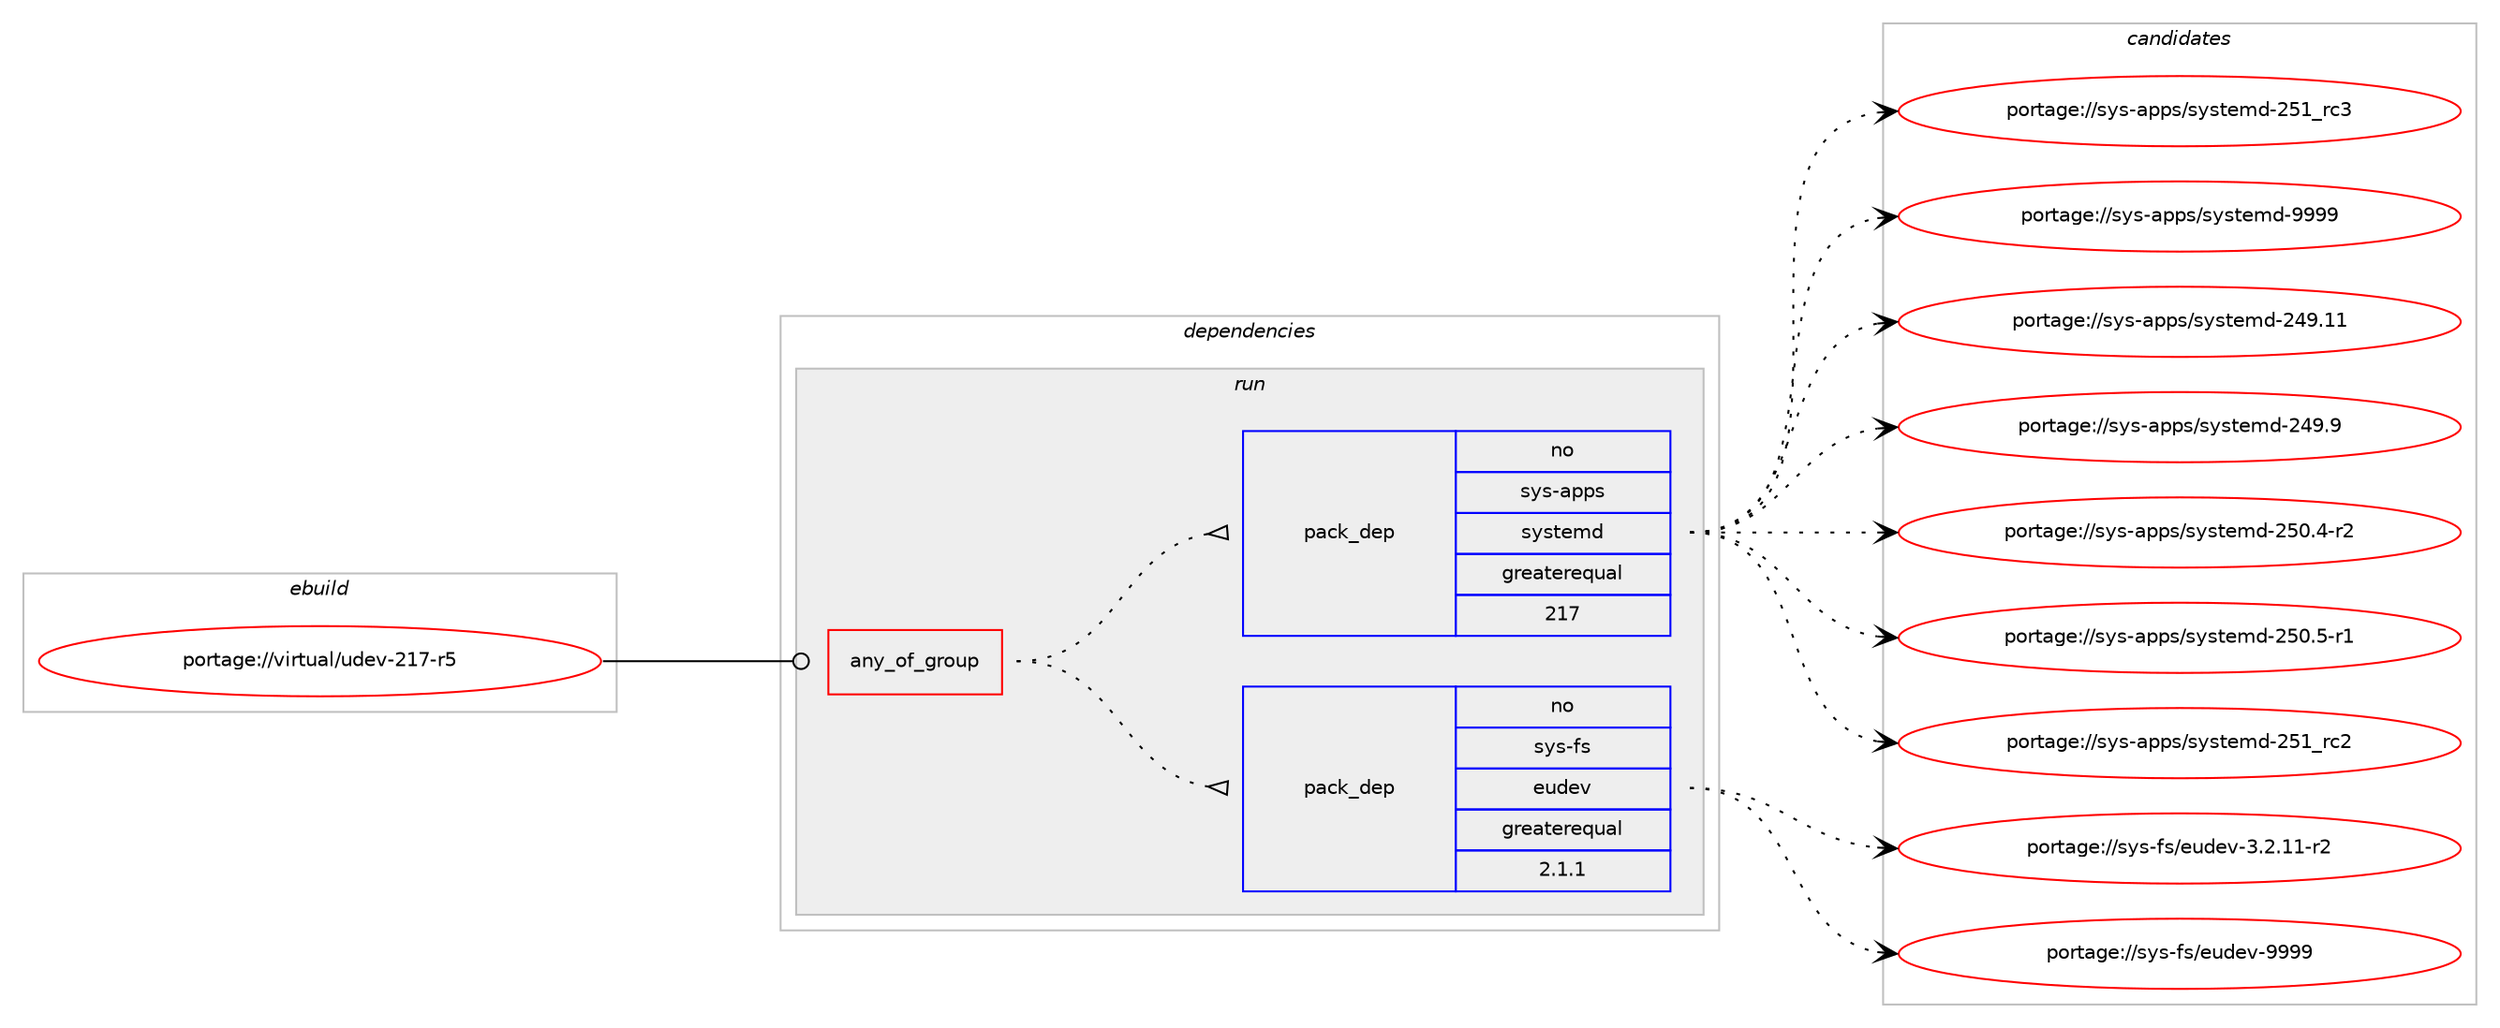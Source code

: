 digraph prolog {

# *************
# Graph options
# *************

newrank=true;
concentrate=true;
compound=true;
graph [rankdir=LR,fontname=Helvetica,fontsize=10,ranksep=1.5];#, ranksep=2.5, nodesep=0.2];
edge  [arrowhead=vee];
node  [fontname=Helvetica,fontsize=10];

# **********
# The ebuild
# **********

subgraph cluster_leftcol {
color=gray;
rank=same;
label=<<i>ebuild</i>>;
id [label="portage://virtual/udev-217-r5", color=red, width=4, href="../virtual/udev-217-r5.svg"];
}

# ****************
# The dependencies
# ****************

subgraph cluster_midcol {
color=gray;
label=<<i>dependencies</i>>;
subgraph cluster_compile {
fillcolor="#eeeeee";
style=filled;
label=<<i>compile</i>>;
}
subgraph cluster_compileandrun {
fillcolor="#eeeeee";
style=filled;
label=<<i>compile and run</i>>;
}
subgraph cluster_run {
fillcolor="#eeeeee";
style=filled;
label=<<i>run</i>>;
subgraph any98 {
dependency1689 [label=<<TABLE BORDER="0" CELLBORDER="1" CELLSPACING="0" CELLPADDING="4"><TR><TD CELLPADDING="10">any_of_group</TD></TR></TABLE>>, shape=none, color=red];# *** BEGIN UNKNOWN DEPENDENCY TYPE (TODO) ***
# dependency1689 -> package_dependency(portage://virtual/udev-217-r5,run,no,sys-apps,systemd-utils,none,[,,],[],[use(enable(udev),none)])
# *** END UNKNOWN DEPENDENCY TYPE (TODO) ***

# *** BEGIN UNKNOWN DEPENDENCY TYPE (TODO) ***
# dependency1689 -> package_dependency(portage://virtual/udev-217-r5,run,no,sys-fs,udev,none,[,,],[],[])
# *** END UNKNOWN DEPENDENCY TYPE (TODO) ***

subgraph pack1465 {
dependency1690 [label=<<TABLE BORDER="0" CELLBORDER="1" CELLSPACING="0" CELLPADDING="4" WIDTH="220"><TR><TD ROWSPAN="6" CELLPADDING="30">pack_dep</TD></TR><TR><TD WIDTH="110">no</TD></TR><TR><TD>sys-fs</TD></TR><TR><TD>eudev</TD></TR><TR><TD>greaterequal</TD></TR><TR><TD>2.1.1</TD></TR></TABLE>>, shape=none, color=blue];
}
dependency1689:e -> dependency1690:w [weight=20,style="dotted",arrowhead="oinv"];
subgraph pack1466 {
dependency1691 [label=<<TABLE BORDER="0" CELLBORDER="1" CELLSPACING="0" CELLPADDING="4" WIDTH="220"><TR><TD ROWSPAN="6" CELLPADDING="30">pack_dep</TD></TR><TR><TD WIDTH="110">no</TD></TR><TR><TD>sys-apps</TD></TR><TR><TD>systemd</TD></TR><TR><TD>greaterequal</TD></TR><TR><TD>217</TD></TR></TABLE>>, shape=none, color=blue];
}
dependency1689:e -> dependency1691:w [weight=20,style="dotted",arrowhead="oinv"];
}
id:e -> dependency1689:w [weight=20,style="solid",arrowhead="odot"];
}
}

# **************
# The candidates
# **************

subgraph cluster_choices {
rank=same;
color=gray;
label=<<i>candidates</i>>;

subgraph choice1465 {
color=black;
nodesep=1;
choice1151211154510211547101117100101118455146504649494511450 [label="portage://sys-fs/eudev-3.2.11-r2", color=red, width=4,href="../sys-fs/eudev-3.2.11-r2.svg"];
choice11512111545102115471011171001011184557575757 [label="portage://sys-fs/eudev-9999", color=red, width=4,href="../sys-fs/eudev-9999.svg"];
dependency1690:e -> choice1151211154510211547101117100101118455146504649494511450:w [style=dotted,weight="100"];
dependency1690:e -> choice11512111545102115471011171001011184557575757:w [style=dotted,weight="100"];
}
subgraph choice1466 {
color=black;
nodesep=1;
choice11512111545971121121154711512111511610110910045505257464949 [label="portage://sys-apps/systemd-249.11", color=red, width=4,href="../sys-apps/systemd-249.11.svg"];
choice115121115459711211211547115121115116101109100455052574657 [label="portage://sys-apps/systemd-249.9", color=red, width=4,href="../sys-apps/systemd-249.9.svg"];
choice1151211154597112112115471151211151161011091004550534846524511450 [label="portage://sys-apps/systemd-250.4-r2", color=red, width=4,href="../sys-apps/systemd-250.4-r2.svg"];
choice1151211154597112112115471151211151161011091004550534846534511449 [label="portage://sys-apps/systemd-250.5-r1", color=red, width=4,href="../sys-apps/systemd-250.5-r1.svg"];
choice11512111545971121121154711512111511610110910045505349951149950 [label="portage://sys-apps/systemd-251_rc2", color=red, width=4,href="../sys-apps/systemd-251_rc2.svg"];
choice11512111545971121121154711512111511610110910045505349951149951 [label="portage://sys-apps/systemd-251_rc3", color=red, width=4,href="../sys-apps/systemd-251_rc3.svg"];
choice1151211154597112112115471151211151161011091004557575757 [label="portage://sys-apps/systemd-9999", color=red, width=4,href="../sys-apps/systemd-9999.svg"];
dependency1691:e -> choice11512111545971121121154711512111511610110910045505257464949:w [style=dotted,weight="100"];
dependency1691:e -> choice115121115459711211211547115121115116101109100455052574657:w [style=dotted,weight="100"];
dependency1691:e -> choice1151211154597112112115471151211151161011091004550534846524511450:w [style=dotted,weight="100"];
dependency1691:e -> choice1151211154597112112115471151211151161011091004550534846534511449:w [style=dotted,weight="100"];
dependency1691:e -> choice11512111545971121121154711512111511610110910045505349951149950:w [style=dotted,weight="100"];
dependency1691:e -> choice11512111545971121121154711512111511610110910045505349951149951:w [style=dotted,weight="100"];
dependency1691:e -> choice1151211154597112112115471151211151161011091004557575757:w [style=dotted,weight="100"];
}
}

}
